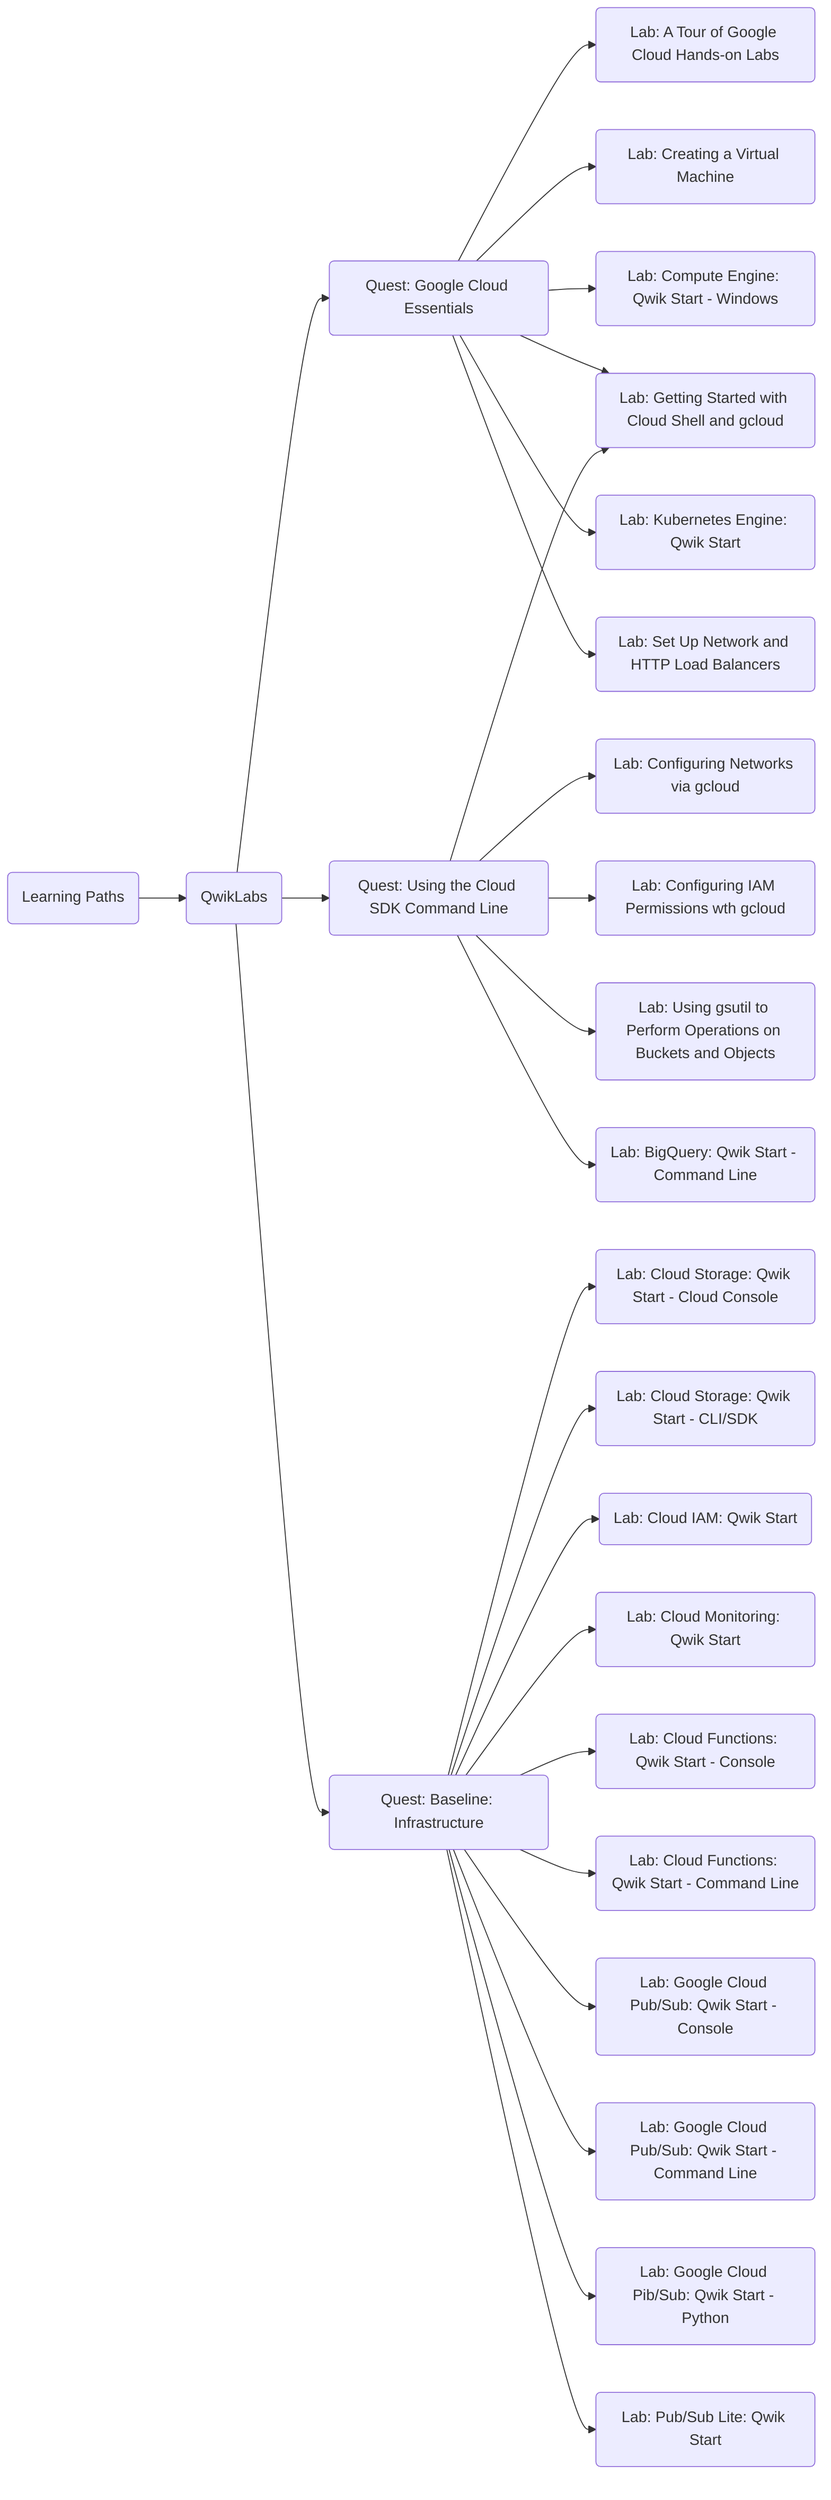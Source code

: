 flowchart LR
	classDef anode fill:#00ff00,stroke:#333,stroke-width:4px,height:50px,width:600px;

	A(Learning Paths) --> B(QwikLabs)

	B --> C(Quest: Google Cloud Essentials)
	C --> C1(Lab: A Tour of Google Cloud Hands-on Labs)
	C --> C2(Lab: Creating a Virtual Machine)
	C --> C3(Lab: Compute Engine: Qwik Start - Windows)
	C --> C4(Lab: Getting Started with Cloud Shell and gcloud)
	C --> C5(Lab: Kubernetes Engine: Qwik Start)
	C --> C6(Lab: Set Up Network and HTTP Load Balancers)

	B --> D(Quest: Using the Cloud SDK Command Line)
	D --> C4
	D --> D1(Lab: Configuring Networks via gcloud)
	D --> D2(Lab: Configuring IAM Permissions wth gcloud)
	D --> D3(Lab: Using gsutil to Perform Operations on Buckets and Objects)
	D --> D4(Lab: BigQuery: Qwik Start - Command Line)

	B --> E(Quest: Baseline: Infrastructure)
	E --> E1(Lab: Cloud Storage: Qwik Start - Cloud Console)
	E --> E2(Lab: Cloud Storage: Qwik Start - CLI/SDK)
	E --> E3(Lab: Cloud IAM: Qwik Start)
	E --> E4(Lab: Cloud Monitoring: Qwik Start)
	E --> E5(Lab: Cloud Functions: Qwik Start - Console)
	E --> E6(Lab: Cloud Functions: Qwik Start - Command Line)
	E --> E7(Lab: Google Cloud Pub/Sub: Qwik Start - Console)
	E --> E8(Lab: Google Cloud Pub/Sub: Qwik Start - Command Line)
	E --> E9(Lab: Google Cloud Pib/Sub: Qwik Start - Python)
	E --> E10(Lab: Pub/Sub Lite: Qwik Start)